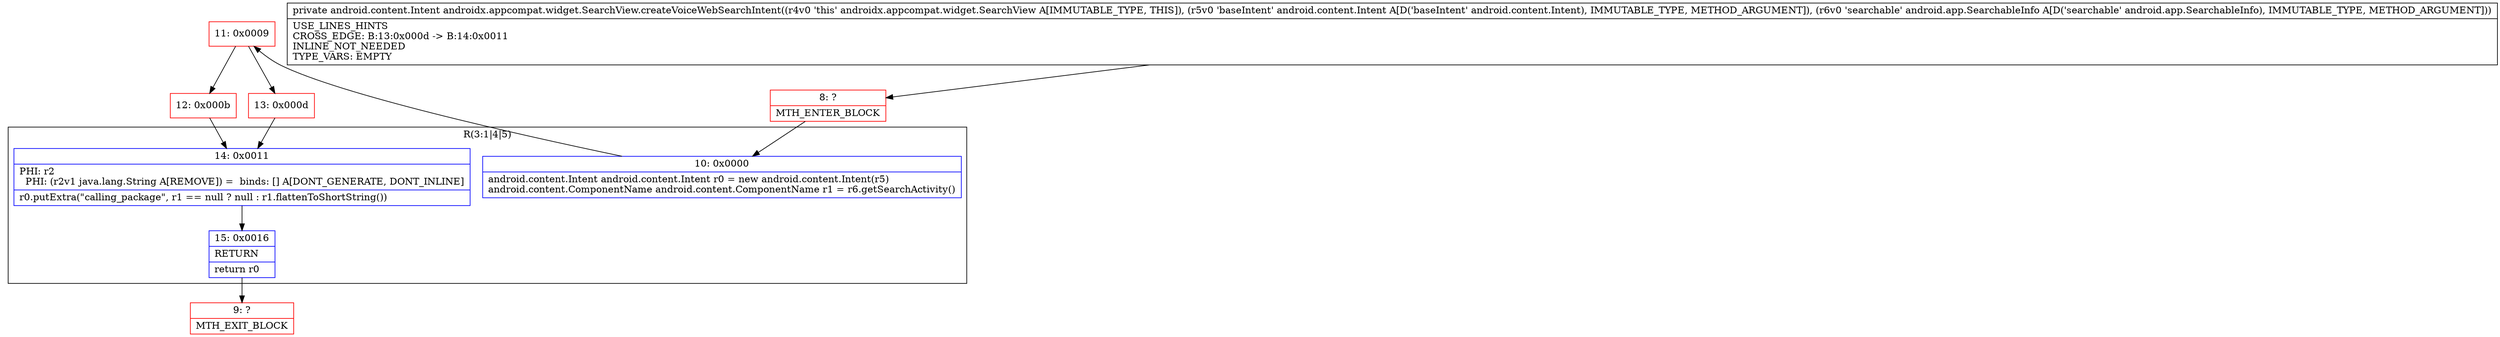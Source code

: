 digraph "CFG forandroidx.appcompat.widget.SearchView.createVoiceWebSearchIntent(Landroid\/content\/Intent;Landroid\/app\/SearchableInfo;)Landroid\/content\/Intent;" {
subgraph cluster_Region_1718593467 {
label = "R(3:1|4|5)";
node [shape=record,color=blue];
Node_10 [shape=record,label="{10\:\ 0x0000|android.content.Intent android.content.Intent r0 = new android.content.Intent(r5)\landroid.content.ComponentName android.content.ComponentName r1 = r6.getSearchActivity()\l}"];
Node_14 [shape=record,label="{14\:\ 0x0011|PHI: r2 \l  PHI: (r2v1 java.lang.String A[REMOVE]) =  binds: [] A[DONT_GENERATE, DONT_INLINE]\l|r0.putExtra(\"calling_package\", r1 == null ? null : r1.flattenToShortString())\l}"];
Node_15 [shape=record,label="{15\:\ 0x0016|RETURN\l|return r0\l}"];
}
Node_8 [shape=record,color=red,label="{8\:\ ?|MTH_ENTER_BLOCK\l}"];
Node_11 [shape=record,color=red,label="{11\:\ 0x0009}"];
Node_12 [shape=record,color=red,label="{12\:\ 0x000b}"];
Node_9 [shape=record,color=red,label="{9\:\ ?|MTH_EXIT_BLOCK\l}"];
Node_13 [shape=record,color=red,label="{13\:\ 0x000d}"];
MethodNode[shape=record,label="{private android.content.Intent androidx.appcompat.widget.SearchView.createVoiceWebSearchIntent((r4v0 'this' androidx.appcompat.widget.SearchView A[IMMUTABLE_TYPE, THIS]), (r5v0 'baseIntent' android.content.Intent A[D('baseIntent' android.content.Intent), IMMUTABLE_TYPE, METHOD_ARGUMENT]), (r6v0 'searchable' android.app.SearchableInfo A[D('searchable' android.app.SearchableInfo), IMMUTABLE_TYPE, METHOD_ARGUMENT]))  | USE_LINES_HINTS\lCROSS_EDGE: B:13:0x000d \-\> B:14:0x0011\lINLINE_NOT_NEEDED\lTYPE_VARS: EMPTY\l}"];
MethodNode -> Node_8;Node_10 -> Node_11;
Node_14 -> Node_15;
Node_15 -> Node_9;
Node_8 -> Node_10;
Node_11 -> Node_12;
Node_11 -> Node_13;
Node_12 -> Node_14;
Node_13 -> Node_14;
}


